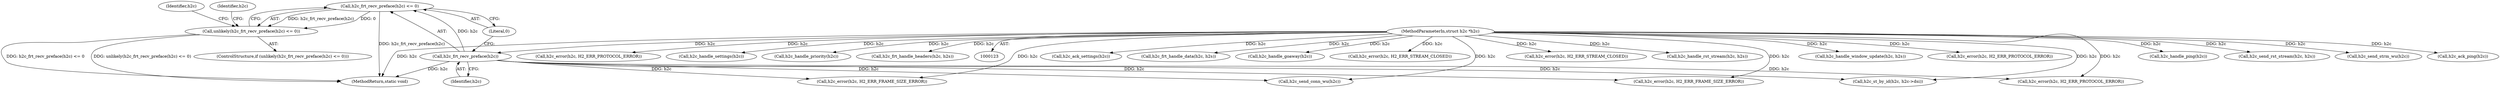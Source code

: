 digraph "0_haproxy_3f0e1ec70173593f4c2b3681b26c04a4ed5fc588@API" {
"1000151" [label="(Call,h2c_frt_recv_preface(h2c) <= 0)"];
"1000152" [label="(Call,h2c_frt_recv_preface(h2c))"];
"1000124" [label="(MethodParameterIn,struct h2c *h2c)"];
"1000150" [label="(Call,unlikely(h2c_frt_recv_preface(h2c) <= 0))"];
"1000154" [label="(Literal,0)"];
"1000624" [label="(Call,h2c_ack_settings(h2c))"];
"1000701" [label="(Call,h2c_frt_handle_data(h2c, h2s))"];
"1000749" [label="(Call,h2c_handle_goaway(h2c))"];
"1000149" [label="(ControlStructure,if (unlikely(h2c_frt_recv_preface(h2c) <= 0)))"];
"1000504" [label="(Call,h2c_error(h2c, H2_ERR_STREAM_CLOSED))"];
"1000224" [label="(Call,h2c_error(h2c, H2_ERR_PROTOCOL_ERROR))"];
"1000551" [label="(Call,h2c_error(h2c, H2_ERR_STREAM_CLOSED))"];
"1000736" [label="(Call,h2c_handle_rst_stream(h2c, h2s))"];
"1000170" [label="(Identifier,h2c)"];
"1000152" [label="(Call,h2c_frt_recv_preface(h2c))"];
"1000159" [label="(Identifier,h2c)"];
"1000353" [label="(Call,h2c_error(h2c, H2_ERR_FRAME_SIZE_ERROR))"];
"1000658" [label="(Call,h2c_handle_window_update(h2c, h2s))"];
"1000437" [label="(Call,h2c_error(h2c, H2_ERR_PROTOCOL_ERROR))"];
"1000252" [label="(Call,h2c_error(h2c, H2_ERR_FRAME_SIZE_ERROR))"];
"1000406" [label="(Call,h2c_st_by_id(h2c, h2c->dsi))"];
"1000636" [label="(Call,h2c_handle_ping(h2c))"];
"1000806" [label="(Call,h2c_send_rst_stream(h2c, h2s))"];
"1000712" [label="(Call,h2c_send_strm_wu(h2c))"];
"1000151" [label="(Call,h2c_frt_recv_preface(h2c) <= 0)"];
"1000646" [label="(Call,h2c_ack_ping(h2c))"];
"1000153" [label="(Identifier,h2c)"];
"1000854" [label="(MethodReturn,static void)"];
"1000753" [label="(Call,h2c_error(h2c, H2_ERR_PROTOCOL_ERROR))"];
"1000150" [label="(Call,unlikely(h2c_frt_recv_preface(h2c) <= 0))"];
"1000614" [label="(Call,h2c_handle_settings(h2c))"];
"1000724" [label="(Call,h2c_handle_priority(h2c))"];
"1000850" [label="(Call,h2c_send_conn_wu(h2c))"];
"1000124" [label="(MethodParameterIn,struct h2c *h2c)"];
"1000688" [label="(Call,h2c_frt_handle_headers(h2c, h2s))"];
"1000151" -> "1000150"  [label="AST: "];
"1000151" -> "1000154"  [label="CFG: "];
"1000152" -> "1000151"  [label="AST: "];
"1000154" -> "1000151"  [label="AST: "];
"1000150" -> "1000151"  [label="CFG: "];
"1000151" -> "1000854"  [label="DDG: h2c_frt_recv_preface(h2c)"];
"1000151" -> "1000150"  [label="DDG: h2c_frt_recv_preface(h2c)"];
"1000151" -> "1000150"  [label="DDG: 0"];
"1000152" -> "1000151"  [label="DDG: h2c"];
"1000152" -> "1000153"  [label="CFG: "];
"1000153" -> "1000152"  [label="AST: "];
"1000154" -> "1000152"  [label="CFG: "];
"1000152" -> "1000854"  [label="DDG: h2c"];
"1000124" -> "1000152"  [label="DDG: h2c"];
"1000152" -> "1000224"  [label="DDG: h2c"];
"1000152" -> "1000252"  [label="DDG: h2c"];
"1000152" -> "1000353"  [label="DDG: h2c"];
"1000152" -> "1000406"  [label="DDG: h2c"];
"1000152" -> "1000850"  [label="DDG: h2c"];
"1000124" -> "1000123"  [label="AST: "];
"1000124" -> "1000854"  [label="DDG: h2c"];
"1000124" -> "1000224"  [label="DDG: h2c"];
"1000124" -> "1000252"  [label="DDG: h2c"];
"1000124" -> "1000353"  [label="DDG: h2c"];
"1000124" -> "1000406"  [label="DDG: h2c"];
"1000124" -> "1000437"  [label="DDG: h2c"];
"1000124" -> "1000504"  [label="DDG: h2c"];
"1000124" -> "1000551"  [label="DDG: h2c"];
"1000124" -> "1000614"  [label="DDG: h2c"];
"1000124" -> "1000624"  [label="DDG: h2c"];
"1000124" -> "1000636"  [label="DDG: h2c"];
"1000124" -> "1000646"  [label="DDG: h2c"];
"1000124" -> "1000658"  [label="DDG: h2c"];
"1000124" -> "1000688"  [label="DDG: h2c"];
"1000124" -> "1000701"  [label="DDG: h2c"];
"1000124" -> "1000712"  [label="DDG: h2c"];
"1000124" -> "1000724"  [label="DDG: h2c"];
"1000124" -> "1000736"  [label="DDG: h2c"];
"1000124" -> "1000749"  [label="DDG: h2c"];
"1000124" -> "1000753"  [label="DDG: h2c"];
"1000124" -> "1000806"  [label="DDG: h2c"];
"1000124" -> "1000850"  [label="DDG: h2c"];
"1000150" -> "1000149"  [label="AST: "];
"1000159" -> "1000150"  [label="CFG: "];
"1000170" -> "1000150"  [label="CFG: "];
"1000150" -> "1000854"  [label="DDG: h2c_frt_recv_preface(h2c) <= 0"];
"1000150" -> "1000854"  [label="DDG: unlikely(h2c_frt_recv_preface(h2c) <= 0)"];
}
